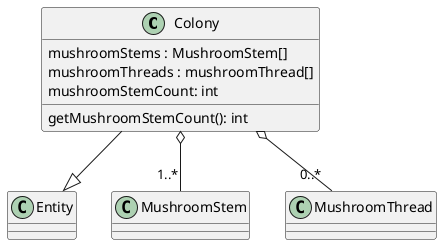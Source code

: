 @startuml colony

Colony --|> Entity
Colony o-- "1..*" MushroomStem
Colony o-- "0..*" MushroomThread
class Colony{
    mushroomStems : MushroomStem[]
    mushroomThreads : mushroomThread[]
    mushroomStemCount: int
    getMushroomStemCount(): int
}
@enduml